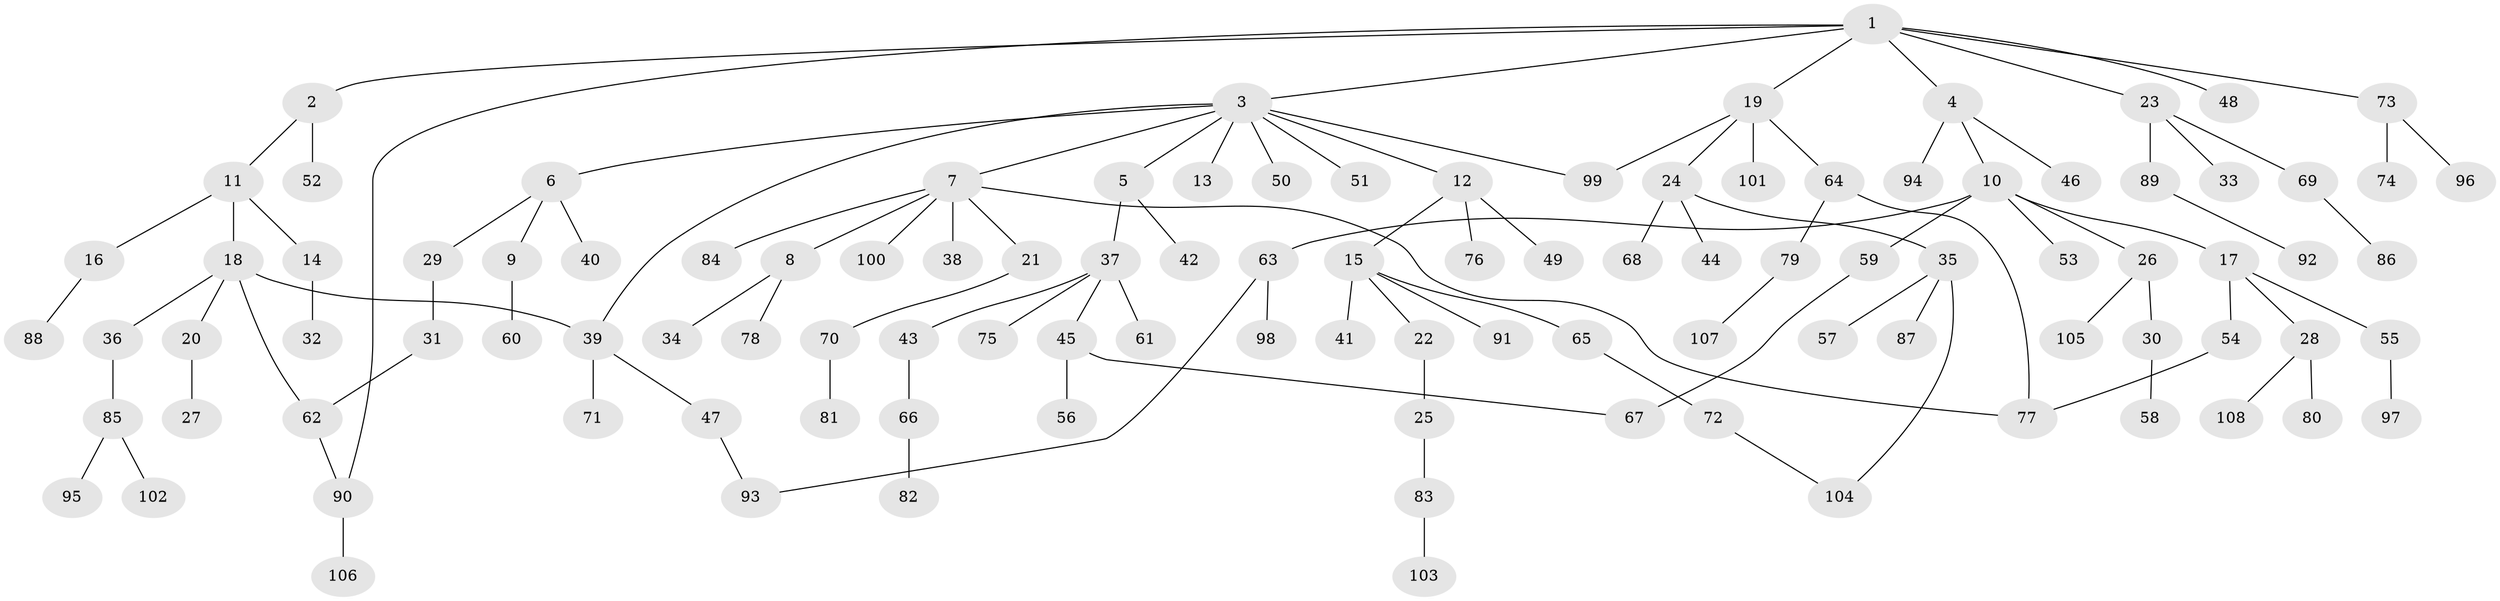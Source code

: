 // coarse degree distribution, {8: 0.018518518518518517, 3: 0.12962962962962962, 10: 0.018518518518518517, 4: 0.05555555555555555, 6: 0.05555555555555555, 2: 0.2222222222222222, 5: 0.018518518518518517, 1: 0.48148148148148145}
// Generated by graph-tools (version 1.1) at 2025/17/03/04/25 18:17:04]
// undirected, 108 vertices, 116 edges
graph export_dot {
graph [start="1"]
  node [color=gray90,style=filled];
  1;
  2;
  3;
  4;
  5;
  6;
  7;
  8;
  9;
  10;
  11;
  12;
  13;
  14;
  15;
  16;
  17;
  18;
  19;
  20;
  21;
  22;
  23;
  24;
  25;
  26;
  27;
  28;
  29;
  30;
  31;
  32;
  33;
  34;
  35;
  36;
  37;
  38;
  39;
  40;
  41;
  42;
  43;
  44;
  45;
  46;
  47;
  48;
  49;
  50;
  51;
  52;
  53;
  54;
  55;
  56;
  57;
  58;
  59;
  60;
  61;
  62;
  63;
  64;
  65;
  66;
  67;
  68;
  69;
  70;
  71;
  72;
  73;
  74;
  75;
  76;
  77;
  78;
  79;
  80;
  81;
  82;
  83;
  84;
  85;
  86;
  87;
  88;
  89;
  90;
  91;
  92;
  93;
  94;
  95;
  96;
  97;
  98;
  99;
  100;
  101;
  102;
  103;
  104;
  105;
  106;
  107;
  108;
  1 -- 2;
  1 -- 3;
  1 -- 4;
  1 -- 19;
  1 -- 23;
  1 -- 48;
  1 -- 73;
  1 -- 90;
  2 -- 11;
  2 -- 52;
  3 -- 5;
  3 -- 6;
  3 -- 7;
  3 -- 12;
  3 -- 13;
  3 -- 39;
  3 -- 50;
  3 -- 51;
  3 -- 99;
  4 -- 10;
  4 -- 46;
  4 -- 94;
  5 -- 37;
  5 -- 42;
  6 -- 9;
  6 -- 29;
  6 -- 40;
  7 -- 8;
  7 -- 21;
  7 -- 38;
  7 -- 84;
  7 -- 100;
  7 -- 77;
  8 -- 34;
  8 -- 78;
  9 -- 60;
  10 -- 17;
  10 -- 26;
  10 -- 53;
  10 -- 59;
  10 -- 63;
  11 -- 14;
  11 -- 16;
  11 -- 18;
  12 -- 15;
  12 -- 49;
  12 -- 76;
  14 -- 32;
  15 -- 22;
  15 -- 41;
  15 -- 65;
  15 -- 91;
  16 -- 88;
  17 -- 28;
  17 -- 54;
  17 -- 55;
  18 -- 20;
  18 -- 36;
  18 -- 39;
  18 -- 62;
  19 -- 24;
  19 -- 64;
  19 -- 99;
  19 -- 101;
  20 -- 27;
  21 -- 70;
  22 -- 25;
  23 -- 33;
  23 -- 69;
  23 -- 89;
  24 -- 35;
  24 -- 44;
  24 -- 68;
  25 -- 83;
  26 -- 30;
  26 -- 105;
  28 -- 80;
  28 -- 108;
  29 -- 31;
  30 -- 58;
  31 -- 62;
  35 -- 57;
  35 -- 87;
  35 -- 104;
  36 -- 85;
  37 -- 43;
  37 -- 45;
  37 -- 61;
  37 -- 75;
  39 -- 47;
  39 -- 71;
  43 -- 66;
  45 -- 56;
  45 -- 67;
  47 -- 93;
  54 -- 77;
  55 -- 97;
  59 -- 67;
  62 -- 90;
  63 -- 93;
  63 -- 98;
  64 -- 79;
  64 -- 77;
  65 -- 72;
  66 -- 82;
  69 -- 86;
  70 -- 81;
  72 -- 104;
  73 -- 74;
  73 -- 96;
  79 -- 107;
  83 -- 103;
  85 -- 95;
  85 -- 102;
  89 -- 92;
  90 -- 106;
}
